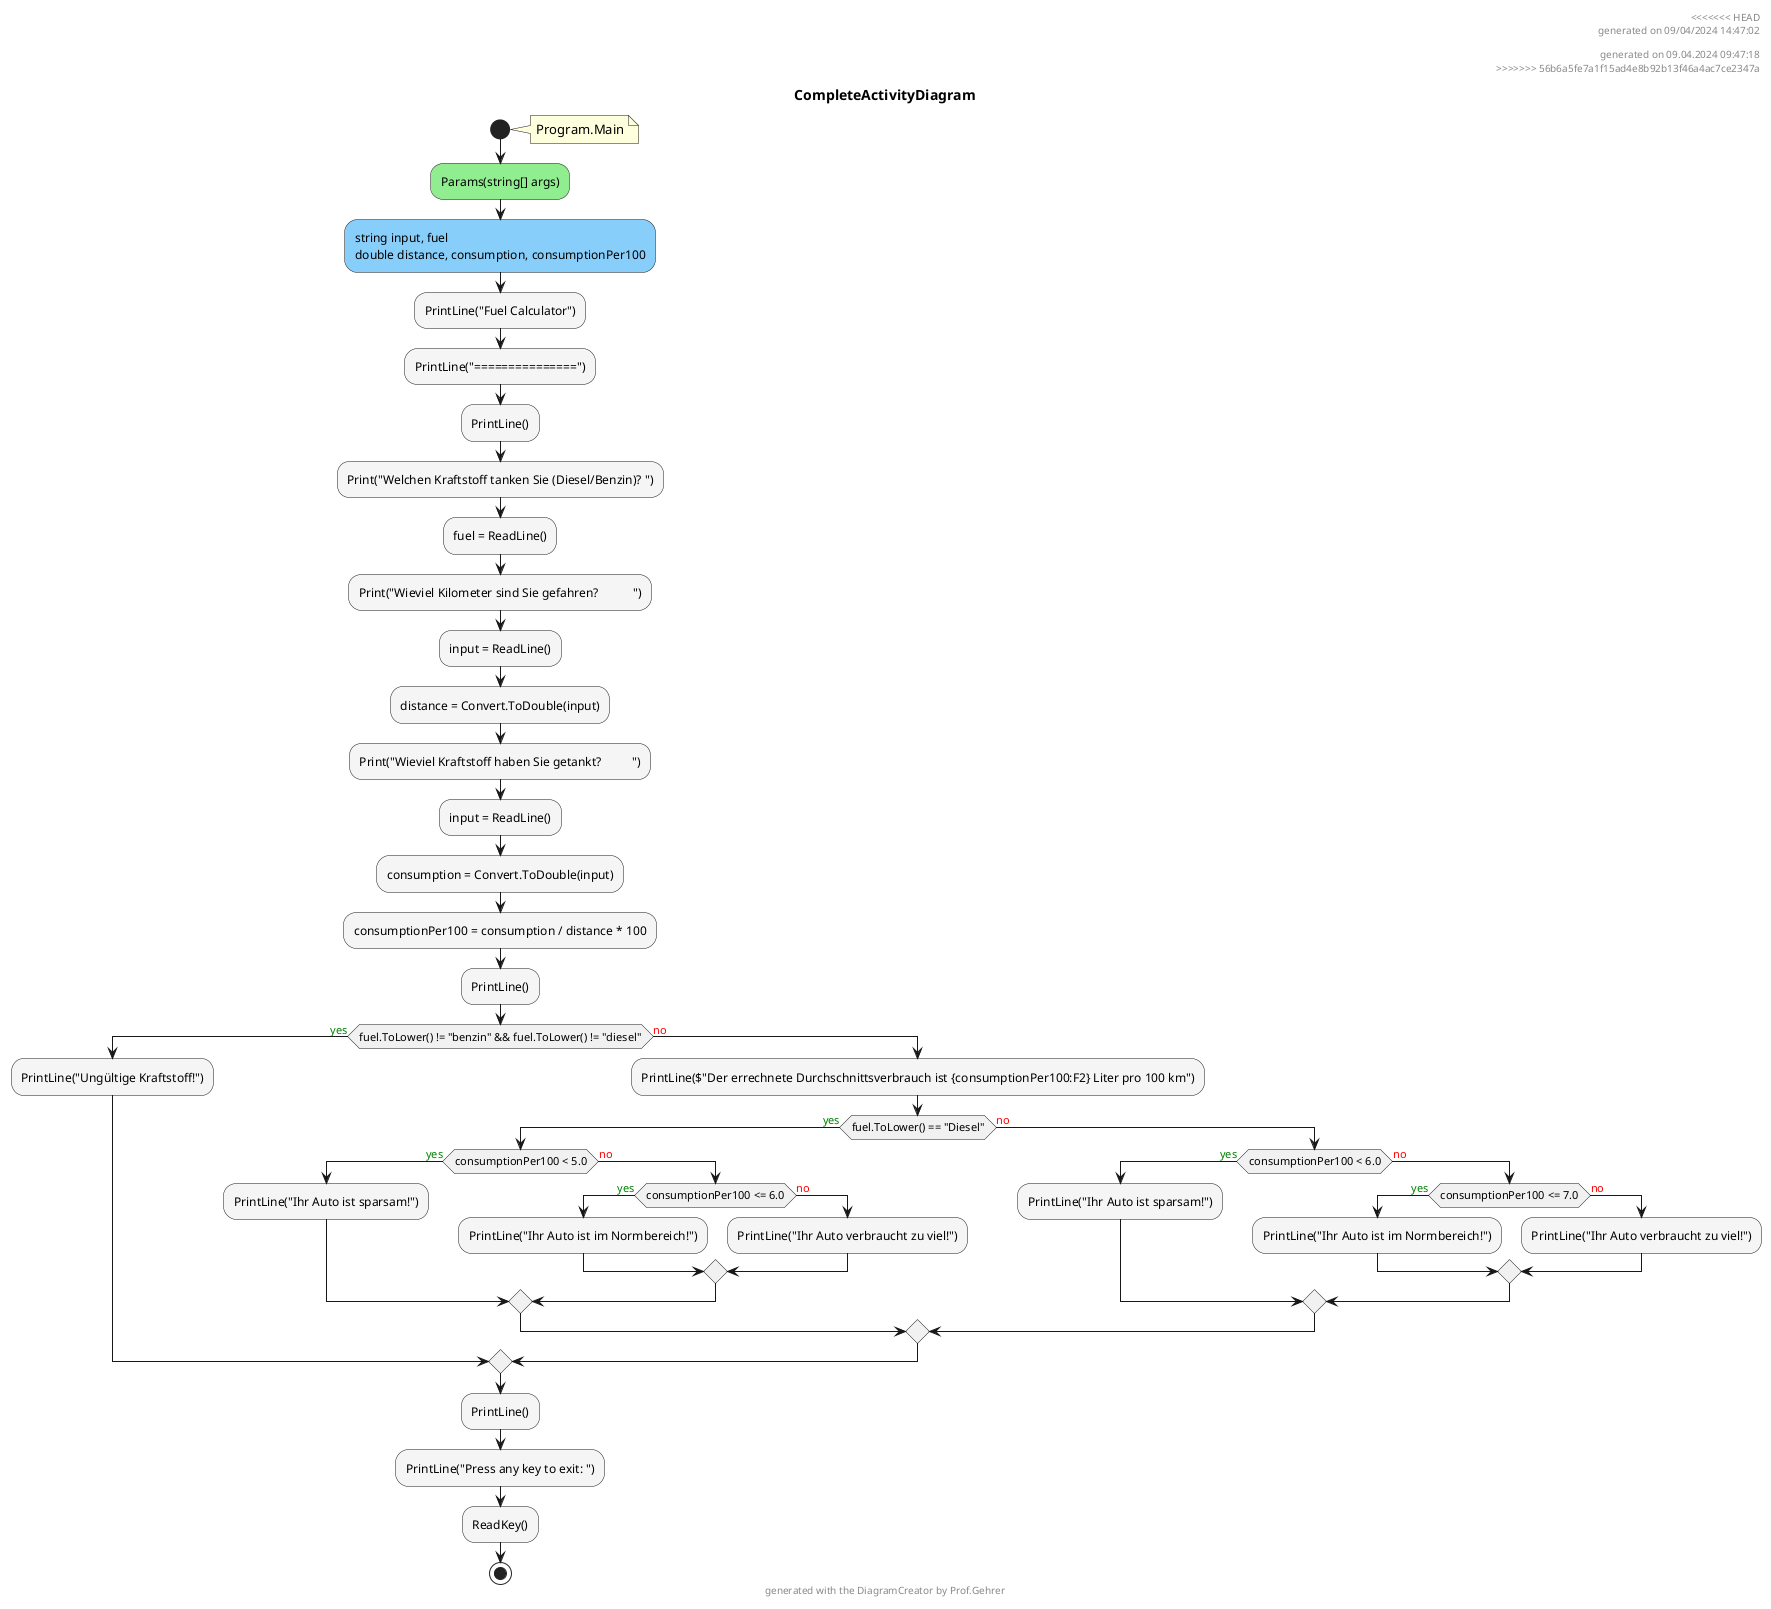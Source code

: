 @startuml CompleteActivityDiagram
header
<<<<<<< HEAD
generated on 09/04/2024 14:47:02
=======
generated on 09.04.2024 09:47:18
>>>>>>> 56b6a5fe7a1f15ad4e8b92b13f46a4ac7ce2347a
end header
title CompleteActivityDiagram
start
note right:  Program.Main
#LightGreen:Params(string[] args);
#LightSkyBlue:string input, fuel\ndouble distance, consumption, consumptionPer100;
#WhiteSmoke:PrintLine("Fuel Calculator");
#WhiteSmoke:PrintLine("===============");
#WhiteSmoke:PrintLine();
#WhiteSmoke:Print("Welchen Kraftstoff tanken Sie (Diesel/Benzin)? ");
#WhiteSmoke:fuel = ReadLine();
#WhiteSmoke:Print("Wieviel Kilometer sind Sie gefahren?           ");
#WhiteSmoke:input = ReadLine();
#WhiteSmoke:distance = Convert.ToDouble(input);
#WhiteSmoke:Print("Wieviel Kraftstoff haben Sie getankt?          ");
#WhiteSmoke:input = ReadLine();
#WhiteSmoke:consumption = Convert.ToDouble(input);
#WhiteSmoke:consumptionPer100 = consumption / distance * 100;
#WhiteSmoke:PrintLine();
if (fuel.ToLower() != "benzin" && fuel.ToLower() != "diesel") then (<color:green>yes)
        #WhiteSmoke:PrintLine("Ungültige Kraftstoff!");
    else (<color:red>no)
            #WhiteSmoke:PrintLine($"Der errechnete Durchschnittsverbrauch ist {consumptionPer100:F2} Liter pro 100 km");
            if (fuel.ToLower() == "Diesel") then (<color:green>yes)
                    if (consumptionPer100 < 5.0) then (<color:green>yes)
                            #WhiteSmoke:PrintLine("Ihr Auto ist sparsam!");
                        else (<color:red>no)
                            if (consumptionPer100 <= 6.0) then (<color:green>yes)
                                    #WhiteSmoke:PrintLine("Ihr Auto ist im Normbereich!");
                                else (<color:red>no)
                                        #WhiteSmoke:PrintLine("Ihr Auto verbraucht zu viel!");
                            endif
                    endif
                else (<color:red>no)
                        if (consumptionPer100 < 6.0) then (<color:green>yes)
                                #WhiteSmoke:PrintLine("Ihr Auto ist sparsam!");
                            else (<color:red>no)
                                if (consumptionPer100 <= 7.0) then (<color:green>yes)
                                        #WhiteSmoke:PrintLine("Ihr Auto ist im Normbereich!");
                                    else (<color:red>no)
                                            #WhiteSmoke:PrintLine("Ihr Auto verbraucht zu viel!");
                                endif
                        endif
            endif
endif
#WhiteSmoke:PrintLine();
#WhiteSmoke:PrintLine("Press any key to exit: ");
#WhiteSmoke:ReadKey();
stop
footer
generated with the DiagramCreator by Prof.Gehrer
end footer
@enduml
